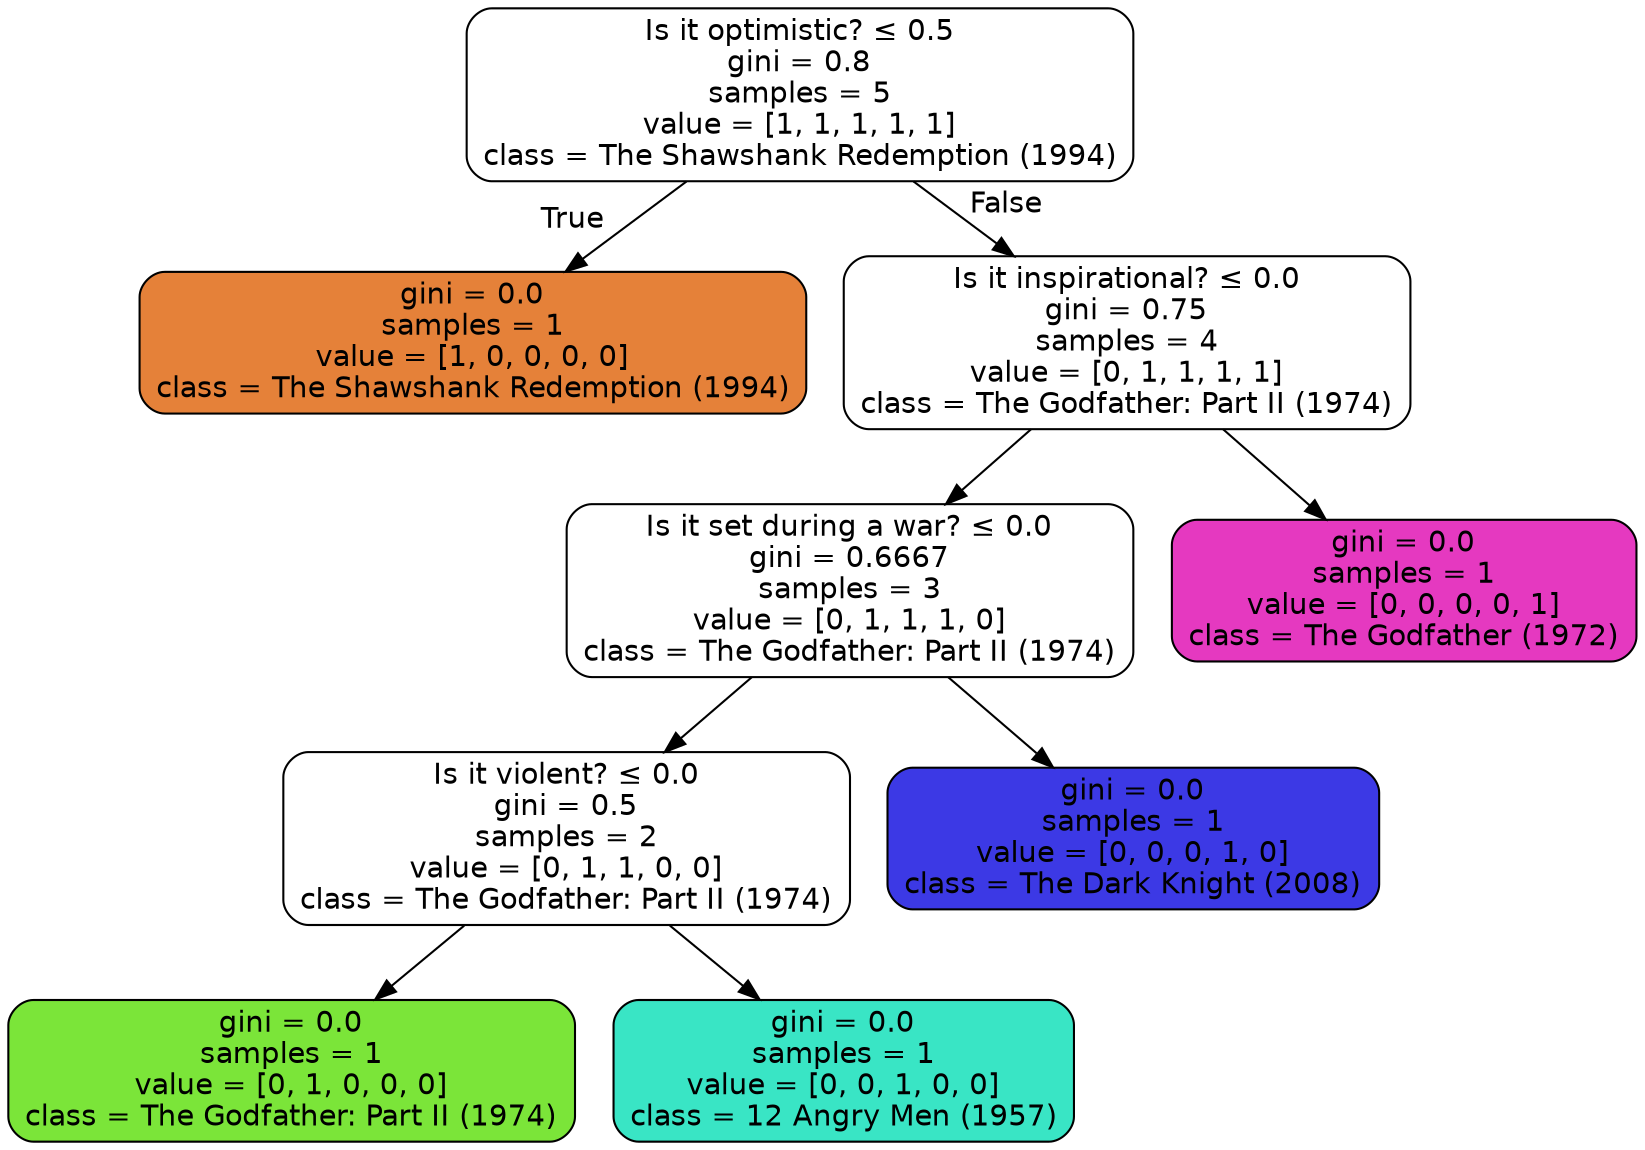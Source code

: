 digraph Tree {
node [shape=box, style="filled, rounded", color="black", fontname=helvetica] ;
edge [fontname=helvetica] ;
0 [label=<Is it optimistic? &le; 0.5<br/>gini = 0.8<br/>samples = 5<br/>value = [1, 1, 1, 1, 1]<br/>class = The Shawshank Redemption (1994)>, fillcolor="#e5813900"] ;
1 [label=<gini = 0.0<br/>samples = 1<br/>value = [1, 0, 0, 0, 0]<br/>class = The Shawshank Redemption (1994)>, fillcolor="#e58139ff"] ;
0 -> 1 [labeldistance=2.5, labelangle=45, headlabel="True"] ;
2 [label=<Is it inspirational? &le; 0.0<br/>gini = 0.75<br/>samples = 4<br/>value = [0, 1, 1, 1, 1]<br/>class = The Godfather: Part II (1974)>, fillcolor="#7be53900"] ;
0 -> 2 [labeldistance=2.5, labelangle=-45, headlabel="False"] ;
3 [label=<Is it set during a war? &le; 0.0<br/>gini = 0.6667<br/>samples = 3<br/>value = [0, 1, 1, 1, 0]<br/>class = The Godfather: Part II (1974)>, fillcolor="#7be53900"] ;
2 -> 3 ;
4 [label=<Is it violent? &le; 0.0<br/>gini = 0.5<br/>samples = 2<br/>value = [0, 1, 1, 0, 0]<br/>class = The Godfather: Part II (1974)>, fillcolor="#7be53900"] ;
3 -> 4 ;
5 [label=<gini = 0.0<br/>samples = 1<br/>value = [0, 1, 0, 0, 0]<br/>class = The Godfather: Part II (1974)>, fillcolor="#7be539ff"] ;
4 -> 5 ;
6 [label=<gini = 0.0<br/>samples = 1<br/>value = [0, 0, 1, 0, 0]<br/>class = 12 Angry Men (1957)>, fillcolor="#39e5c5ff"] ;
4 -> 6 ;
7 [label=<gini = 0.0<br/>samples = 1<br/>value = [0, 0, 0, 1, 0]<br/>class = The Dark Knight (2008)>, fillcolor="#3c39e5ff"] ;
3 -> 7 ;
8 [label=<gini = 0.0<br/>samples = 1<br/>value = [0, 0, 0, 0, 1]<br/>class = The Godfather (1972)>, fillcolor="#e539c0ff"] ;
2 -> 8 ;
}